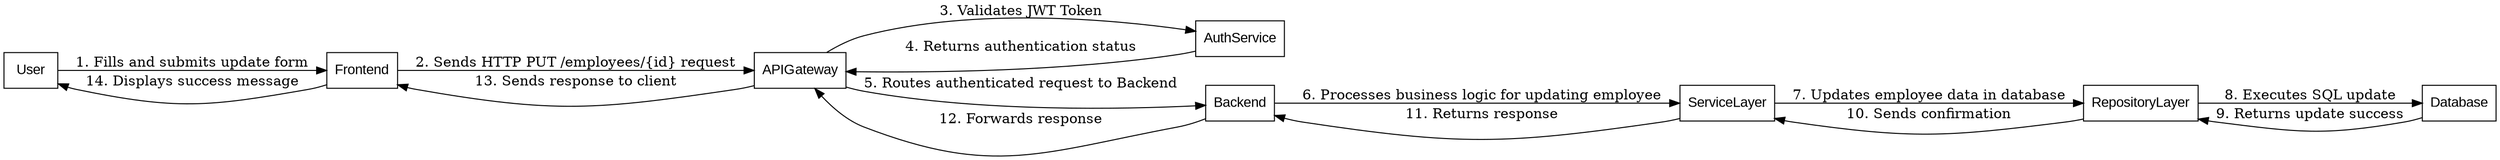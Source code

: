 digraph UpdateEmployeeRecord {
    rankdir=LR;
    node [shape=rect, fontname=Arial];

    User -> Frontend [label="1. Fills and submits update form"];
    Frontend -> APIGateway [label="2. Sends HTTP PUT /employees/{id} request"];
    APIGateway -> AuthService [label="3. Validates JWT Token"];
    AuthService -> APIGateway [label="4. Returns authentication status"];
    APIGateway -> Backend [label="5. Routes authenticated request to Backend"];
    Backend -> ServiceLayer [label="6. Processes business logic for updating employee"];
    ServiceLayer -> RepositoryLayer [label="7. Updates employee data in database"];
    RepositoryLayer -> Database [label="8. Executes SQL update"];
    Database -> RepositoryLayer [label="9. Returns update success"];
    RepositoryLayer -> ServiceLayer [label="10. Sends confirmation"];
    ServiceLayer -> Backend [label="11. Returns response"];
    Backend -> APIGateway [label="12. Forwards response"];
    APIGateway -> Frontend [label="13. Sends response to client"];
    Frontend -> User [label="14. Displays success message"];
}
